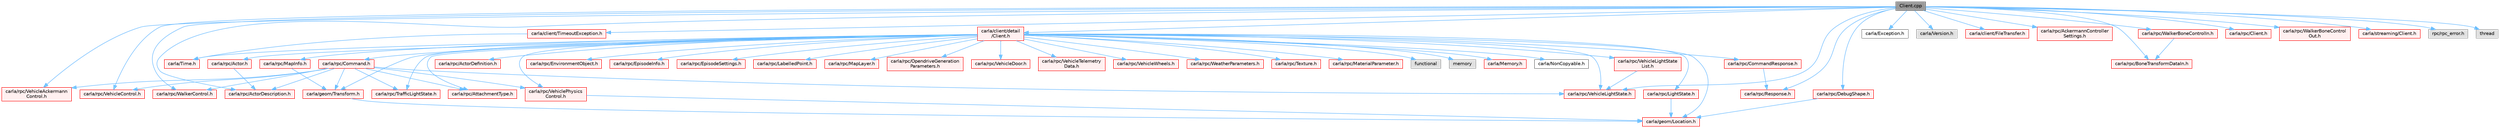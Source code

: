 digraph "Client.cpp"
{
 // INTERACTIVE_SVG=YES
 // LATEX_PDF_SIZE
  bgcolor="transparent";
  edge [fontname=Helvetica,fontsize=10,labelfontname=Helvetica,labelfontsize=10];
  node [fontname=Helvetica,fontsize=10,shape=box,height=0.2,width=0.4];
  Node1 [id="Node000001",label="Client.cpp",height=0.2,width=0.4,color="gray40", fillcolor="grey60", style="filled", fontcolor="black",tooltip=" "];
  Node1 -> Node2 [id="edge1_Node000001_Node000002",color="steelblue1",style="solid",tooltip=" "];
  Node2 [id="Node000002",label="carla/client/detail\l/Client.h",height=0.2,width=0.4,color="red", fillcolor="#FFF0F0", style="filled",URL="$df/d8b/client_2detail_2Client_8h.html",tooltip=" "];
  Node2 -> Node3 [id="edge2_Node000002_Node000003",color="steelblue1",style="solid",tooltip=" "];
  Node3 [id="Node000003",label="carla/Memory.h",height=0.2,width=0.4,color="red", fillcolor="#FFF0F0", style="filled",URL="$de/d5c/Memory_8h.html",tooltip=" "];
  Node2 -> Node8 [id="edge3_Node000002_Node000008",color="steelblue1",style="solid",tooltip=" "];
  Node8 [id="Node000008",label="carla/NonCopyable.h",height=0.2,width=0.4,color="grey40", fillcolor="white", style="filled",URL="$d4/dd8/LibCarla_2source_2carla_2NonCopyable_8h.html",tooltip=" "];
  Node2 -> Node9 [id="edge4_Node000002_Node000009",color="steelblue1",style="solid",tooltip=" "];
  Node9 [id="Node000009",label="carla/Time.h",height=0.2,width=0.4,color="red", fillcolor="#FFF0F0", style="filled",URL="$d2/d33/Time_8h.html",tooltip=" "];
  Node2 -> Node16 [id="edge5_Node000002_Node000016",color="steelblue1",style="solid",tooltip=" "];
  Node16 [id="Node000016",label="carla/geom/Transform.h",height=0.2,width=0.4,color="red", fillcolor="#FFF0F0", style="filled",URL="$de/d17/geom_2Transform_8h.html",tooltip=" "];
  Node16 -> Node28 [id="edge6_Node000016_Node000028",color="steelblue1",style="solid",tooltip=" "];
  Node28 [id="Node000028",label="carla/geom/Location.h",height=0.2,width=0.4,color="red", fillcolor="#FFF0F0", style="filled",URL="$d9/d8b/geom_2Location_8h.html",tooltip=" "];
  Node2 -> Node28 [id="edge7_Node000002_Node000028",color="steelblue1",style="solid",tooltip=" "];
  Node2 -> Node44 [id="edge8_Node000002_Node000044",color="steelblue1",style="solid",tooltip=" "];
  Node44 [id="Node000044",label="carla/rpc/Actor.h",height=0.2,width=0.4,color="red", fillcolor="#FFF0F0", style="filled",URL="$d8/d73/rpc_2Actor_8h.html",tooltip=" "];
  Node44 -> Node49 [id="edge9_Node000044_Node000049",color="steelblue1",style="solid",tooltip=" "];
  Node49 [id="Node000049",label="carla/rpc/ActorDescription.h",height=0.2,width=0.4,color="red", fillcolor="#FFF0F0", style="filled",URL="$d9/db9/LibCarla_2source_2carla_2rpc_2ActorDescription_8h.html",tooltip=" "];
  Node2 -> Node62 [id="edge10_Node000002_Node000062",color="steelblue1",style="solid",tooltip=" "];
  Node62 [id="Node000062",label="carla/rpc/ActorDefinition.h",height=0.2,width=0.4,color="red", fillcolor="#FFF0F0", style="filled",URL="$d9/dd9/LibCarla_2source_2carla_2rpc_2ActorDefinition_8h.html",tooltip=" "];
  Node2 -> Node63 [id="edge11_Node000002_Node000063",color="steelblue1",style="solid",tooltip=" "];
  Node63 [id="Node000063",label="carla/rpc/AttachmentType.h",height=0.2,width=0.4,color="red", fillcolor="#FFF0F0", style="filled",URL="$d9/df7/AttachmentType_8h.html",tooltip=" "];
  Node2 -> Node64 [id="edge12_Node000002_Node000064",color="steelblue1",style="solid",tooltip=" "];
  Node64 [id="Node000064",label="carla/rpc/Command.h",height=0.2,width=0.4,color="red", fillcolor="#FFF0F0", style="filled",URL="$d1/d55/Command_8h.html",tooltip=" "];
  Node64 -> Node16 [id="edge13_Node000064_Node000016",color="steelblue1",style="solid",tooltip=" "];
  Node64 -> Node49 [id="edge14_Node000064_Node000049",color="steelblue1",style="solid",tooltip=" "];
  Node64 -> Node63 [id="edge15_Node000064_Node000063",color="steelblue1",style="solid",tooltip=" "];
  Node64 -> Node69 [id="edge16_Node000064_Node000069",color="steelblue1",style="solid",tooltip=" "];
  Node69 [id="Node000069",label="carla/rpc/TrafficLightState.h",height=0.2,width=0.4,color="red", fillcolor="#FFF0F0", style="filled",URL="$d1/d16/LibCarla_2source_2carla_2rpc_2TrafficLightState_8h.html",tooltip=" "];
  Node64 -> Node70 [id="edge17_Node000064_Node000070",color="steelblue1",style="solid",tooltip=" "];
  Node70 [id="Node000070",label="carla/rpc/VehicleAckermann\lControl.h",height=0.2,width=0.4,color="red", fillcolor="#FFF0F0", style="filled",URL="$dc/def/LibCarla_2source_2carla_2rpc_2VehicleAckermannControl_8h.html",tooltip=" "];
  Node64 -> Node73 [id="edge18_Node000064_Node000073",color="steelblue1",style="solid",tooltip=" "];
  Node73 [id="Node000073",label="carla/rpc/VehicleControl.h",height=0.2,width=0.4,color="red", fillcolor="#FFF0F0", style="filled",URL="$dd/d28/LibCarla_2source_2carla_2rpc_2VehicleControl_8h.html",tooltip=" "];
  Node64 -> Node76 [id="edge19_Node000064_Node000076",color="steelblue1",style="solid",tooltip=" "];
  Node76 [id="Node000076",label="carla/rpc/VehiclePhysics\lControl.h",height=0.2,width=0.4,color="red", fillcolor="#FFF0F0", style="filled",URL="$d1/d8e/LibCarla_2source_2carla_2rpc_2VehiclePhysicsControl_8h.html",tooltip=" "];
  Node76 -> Node28 [id="edge20_Node000076_Node000028",color="steelblue1",style="solid",tooltip=" "];
  Node64 -> Node84 [id="edge21_Node000064_Node000084",color="steelblue1",style="solid",tooltip=" "];
  Node84 [id="Node000084",label="carla/rpc/VehicleLightState.h",height=0.2,width=0.4,color="red", fillcolor="#FFF0F0", style="filled",URL="$d8/d64/LibCarla_2source_2carla_2rpc_2VehicleLightState_8h.html",tooltip=" "];
  Node64 -> Node87 [id="edge22_Node000064_Node000087",color="steelblue1",style="solid",tooltip=" "];
  Node87 [id="Node000087",label="carla/rpc/WalkerControl.h",height=0.2,width=0.4,color="red", fillcolor="#FFF0F0", style="filled",URL="$dd/db3/LibCarla_2source_2carla_2rpc_2WalkerControl_8h.html",tooltip=" "];
  Node2 -> Node90 [id="edge23_Node000002_Node000090",color="steelblue1",style="solid",tooltip=" "];
  Node90 [id="Node000090",label="carla/rpc/CommandResponse.h",height=0.2,width=0.4,color="red", fillcolor="#FFF0F0", style="filled",URL="$d8/dc1/CommandResponse_8h.html",tooltip=" "];
  Node90 -> Node91 [id="edge24_Node000090_Node000091",color="steelblue1",style="solid",tooltip=" "];
  Node91 [id="Node000091",label="carla/rpc/Response.h",height=0.2,width=0.4,color="red", fillcolor="#FFF0F0", style="filled",URL="$df/d3f/Response_8h.html",tooltip=" "];
  Node2 -> Node92 [id="edge25_Node000002_Node000092",color="steelblue1",style="solid",tooltip=" "];
  Node92 [id="Node000092",label="carla/rpc/EnvironmentObject.h",height=0.2,width=0.4,color="red", fillcolor="#FFF0F0", style="filled",URL="$de/d10/LibCarla_2source_2carla_2rpc_2EnvironmentObject_8h.html",tooltip=" "];
  Node2 -> Node95 [id="edge26_Node000002_Node000095",color="steelblue1",style="solid",tooltip=" "];
  Node95 [id="Node000095",label="carla/rpc/EpisodeInfo.h",height=0.2,width=0.4,color="red", fillcolor="#FFF0F0", style="filled",URL="$d2/d1c/EpisodeInfo_8h.html",tooltip=" "];
  Node2 -> Node96 [id="edge27_Node000002_Node000096",color="steelblue1",style="solid",tooltip=" "];
  Node96 [id="Node000096",label="carla/rpc/EpisodeSettings.h",height=0.2,width=0.4,color="red", fillcolor="#FFF0F0", style="filled",URL="$db/df7/LibCarla_2source_2carla_2rpc_2EpisodeSettings_8h.html",tooltip=" "];
  Node2 -> Node99 [id="edge28_Node000002_Node000099",color="steelblue1",style="solid",tooltip=" "];
  Node99 [id="Node000099",label="carla/rpc/LabelledPoint.h",height=0.2,width=0.4,color="red", fillcolor="#FFF0F0", style="filled",URL="$d2/dd4/LabelledPoint_8h.html",tooltip=" "];
  Node2 -> Node101 [id="edge29_Node000002_Node000101",color="steelblue1",style="solid",tooltip=" "];
  Node101 [id="Node000101",label="carla/rpc/LightState.h",height=0.2,width=0.4,color="red", fillcolor="#FFF0F0", style="filled",URL="$d4/daf/rpc_2LightState_8h.html",tooltip=" "];
  Node101 -> Node28 [id="edge30_Node000101_Node000028",color="steelblue1",style="solid",tooltip=" "];
  Node2 -> Node104 [id="edge31_Node000002_Node000104",color="steelblue1",style="solid",tooltip=" "];
  Node104 [id="Node000104",label="carla/rpc/MapInfo.h",height=0.2,width=0.4,color="red", fillcolor="#FFF0F0", style="filled",URL="$d8/d5a/MapInfo_8h.html",tooltip=" "];
  Node104 -> Node16 [id="edge32_Node000104_Node000016",color="steelblue1",style="solid",tooltip=" "];
  Node2 -> Node105 [id="edge33_Node000002_Node000105",color="steelblue1",style="solid",tooltip=" "];
  Node105 [id="Node000105",label="carla/rpc/MapLayer.h",height=0.2,width=0.4,color="red", fillcolor="#FFF0F0", style="filled",URL="$d0/dc2/MapLayer_8h.html",tooltip=" "];
  Node2 -> Node106 [id="edge34_Node000002_Node000106",color="steelblue1",style="solid",tooltip=" "];
  Node106 [id="Node000106",label="carla/rpc/OpendriveGeneration\lParameters.h",height=0.2,width=0.4,color="red", fillcolor="#FFF0F0", style="filled",URL="$d9/d3b/OpendriveGenerationParameters_8h.html",tooltip=" "];
  Node2 -> Node69 [id="edge35_Node000002_Node000069",color="steelblue1",style="solid",tooltip=" "];
  Node2 -> Node107 [id="edge36_Node000002_Node000107",color="steelblue1",style="solid",tooltip=" "];
  Node107 [id="Node000107",label="carla/rpc/VehicleDoor.h",height=0.2,width=0.4,color="red", fillcolor="#FFF0F0", style="filled",URL="$da/dc3/VehicleDoor_8h.html",tooltip=" "];
  Node2 -> Node108 [id="edge37_Node000002_Node000108",color="steelblue1",style="solid",tooltip=" "];
  Node108 [id="Node000108",label="carla/rpc/VehicleLightState\lList.h",height=0.2,width=0.4,color="red", fillcolor="#FFF0F0", style="filled",URL="$d8/d09/VehicleLightStateList_8h.html",tooltip=" "];
  Node108 -> Node84 [id="edge38_Node000108_Node000084",color="steelblue1",style="solid",tooltip=" "];
  Node2 -> Node84 [id="edge39_Node000002_Node000084",color="steelblue1",style="solid",tooltip=" "];
  Node2 -> Node76 [id="edge40_Node000002_Node000076",color="steelblue1",style="solid",tooltip=" "];
  Node2 -> Node109 [id="edge41_Node000002_Node000109",color="steelblue1",style="solid",tooltip=" "];
  Node109 [id="Node000109",label="carla/rpc/VehicleTelemetry\lData.h",height=0.2,width=0.4,color="red", fillcolor="#FFF0F0", style="filled",URL="$d3/d90/LibCarla_2source_2carla_2rpc_2VehicleTelemetryData_8h.html",tooltip=" "];
  Node2 -> Node111 [id="edge42_Node000002_Node000111",color="steelblue1",style="solid",tooltip=" "];
  Node111 [id="Node000111",label="carla/rpc/VehicleWheels.h",height=0.2,width=0.4,color="red", fillcolor="#FFF0F0", style="filled",URL="$d2/d02/VehicleWheels_8h.html",tooltip=" "];
  Node2 -> Node112 [id="edge43_Node000002_Node000112",color="steelblue1",style="solid",tooltip=" "];
  Node112 [id="Node000112",label="carla/rpc/WeatherParameters.h",height=0.2,width=0.4,color="red", fillcolor="#FFF0F0", style="filled",URL="$da/d0c/LibCarla_2source_2carla_2rpc_2WeatherParameters_8h.html",tooltip=" "];
  Node2 -> Node115 [id="edge44_Node000002_Node000115",color="steelblue1",style="solid",tooltip=" "];
  Node115 [id="Node000115",label="carla/rpc/Texture.h",height=0.2,width=0.4,color="red", fillcolor="#FFF0F0", style="filled",URL="$d9/dbf/Texture_8h.html",tooltip=" "];
  Node2 -> Node118 [id="edge45_Node000002_Node000118",color="steelblue1",style="solid",tooltip=" "];
  Node118 [id="Node000118",label="carla/rpc/MaterialParameter.h",height=0.2,width=0.4,color="red", fillcolor="#FFF0F0", style="filled",URL="$d7/d10/MaterialParameter_8h.html",tooltip=" "];
  Node2 -> Node119 [id="edge46_Node000002_Node000119",color="steelblue1",style="solid",tooltip=" "];
  Node119 [id="Node000119",label="functional",height=0.2,width=0.4,color="grey60", fillcolor="#E0E0E0", style="filled",tooltip=" "];
  Node2 -> Node25 [id="edge47_Node000002_Node000025",color="steelblue1",style="solid",tooltip=" "];
  Node25 [id="Node000025",label="memory",height=0.2,width=0.4,color="grey60", fillcolor="#E0E0E0", style="filled",tooltip=" "];
  Node1 -> Node11 [id="edge48_Node000001_Node000011",color="steelblue1",style="solid",tooltip=" "];
  Node11 [id="Node000011",label="carla/Exception.h",height=0.2,width=0.4,color="grey40", fillcolor="white", style="filled",URL="$d8/d8a/Exception_8h.html",tooltip=" "];
  Node1 -> Node120 [id="edge49_Node000001_Node000120",color="steelblue1",style="solid",tooltip=" "];
  Node120 [id="Node000120",label="carla/Version.h",height=0.2,width=0.4,color="grey60", fillcolor="#E0E0E0", style="filled",tooltip=" "];
  Node1 -> Node121 [id="edge50_Node000001_Node000121",color="steelblue1",style="solid",tooltip=" "];
  Node121 [id="Node000121",label="carla/client/FileTransfer.h",height=0.2,width=0.4,color="red", fillcolor="#FFF0F0", style="filled",URL="$d1/d36/FileTransfer_8h.html",tooltip=" "];
  Node1 -> Node125 [id="edge51_Node000001_Node000125",color="steelblue1",style="solid",tooltip=" "];
  Node125 [id="Node000125",label="carla/client/TimeoutException.h",height=0.2,width=0.4,color="red", fillcolor="#FFF0F0", style="filled",URL="$d1/d94/TimeoutException_8h.html",tooltip=" "];
  Node125 -> Node9 [id="edge52_Node000125_Node000009",color="steelblue1",style="solid",tooltip=" "];
  Node1 -> Node126 [id="edge53_Node000001_Node000126",color="steelblue1",style="solid",tooltip=" "];
  Node126 [id="Node000126",label="carla/rpc/AckermannController\lSettings.h",height=0.2,width=0.4,color="red", fillcolor="#FFF0F0", style="filled",URL="$d0/d10/LibCarla_2source_2carla_2rpc_2AckermannControllerSettings_8h.html",tooltip=" "];
  Node1 -> Node49 [id="edge54_Node000001_Node000049",color="steelblue1",style="solid",tooltip=" "];
  Node1 -> Node129 [id="edge55_Node000001_Node000129",color="steelblue1",style="solid",tooltip=" "];
  Node129 [id="Node000129",label="carla/rpc/BoneTransformDataIn.h",height=0.2,width=0.4,color="red", fillcolor="#FFF0F0", style="filled",URL="$d4/db9/BoneTransformDataIn_8h.html",tooltip=" "];
  Node1 -> Node130 [id="edge56_Node000001_Node000130",color="steelblue1",style="solid",tooltip=" "];
  Node130 [id="Node000130",label="carla/rpc/Client.h",height=0.2,width=0.4,color="red", fillcolor="#FFF0F0", style="filled",URL="$dc/dac/rpc_2Client_8h.html",tooltip=" "];
  Node1 -> Node133 [id="edge57_Node000001_Node000133",color="steelblue1",style="solid",tooltip=" "];
  Node133 [id="Node000133",label="carla/rpc/DebugShape.h",height=0.2,width=0.4,color="red", fillcolor="#FFF0F0", style="filled",URL="$dd/dd3/DebugShape_8h.html",tooltip=" "];
  Node133 -> Node28 [id="edge58_Node000133_Node000028",color="steelblue1",style="solid",tooltip=" "];
  Node1 -> Node91 [id="edge59_Node000001_Node000091",color="steelblue1",style="solid",tooltip=" "];
  Node1 -> Node70 [id="edge60_Node000001_Node000070",color="steelblue1",style="solid",tooltip=" "];
  Node1 -> Node73 [id="edge61_Node000001_Node000073",color="steelblue1",style="solid",tooltip=" "];
  Node1 -> Node84 [id="edge62_Node000001_Node000084",color="steelblue1",style="solid",tooltip=" "];
  Node1 -> Node134 [id="edge63_Node000001_Node000134",color="steelblue1",style="solid",tooltip=" "];
  Node134 [id="Node000134",label="carla/rpc/WalkerBoneControlIn.h",height=0.2,width=0.4,color="red", fillcolor="#FFF0F0", style="filled",URL="$d8/db7/LibCarla_2source_2carla_2rpc_2WalkerBoneControlIn_8h.html",tooltip=" "];
  Node134 -> Node129 [id="edge64_Node000134_Node000129",color="steelblue1",style="solid",tooltip=" "];
  Node1 -> Node137 [id="edge65_Node000001_Node000137",color="steelblue1",style="solid",tooltip=" "];
  Node137 [id="Node000137",label="carla/rpc/WalkerBoneControl\lOut.h",height=0.2,width=0.4,color="red", fillcolor="#FFF0F0", style="filled",URL="$d8/db4/LibCarla_2source_2carla_2rpc_2WalkerBoneControlOut_8h.html",tooltip=" "];
  Node1 -> Node87 [id="edge66_Node000001_Node000087",color="steelblue1",style="solid",tooltip=" "];
  Node1 -> Node141 [id="edge67_Node000001_Node000141",color="steelblue1",style="solid",tooltip=" "];
  Node141 [id="Node000141",label="carla/streaming/Client.h",height=0.2,width=0.4,color="red", fillcolor="#FFF0F0", style="filled",URL="$dc/d68/streaming_2Client_8h.html",tooltip=" "];
  Node1 -> Node162 [id="edge68_Node000001_Node000162",color="steelblue1",style="solid",tooltip=" "];
  Node162 [id="Node000162",label="rpc/rpc_error.h",height=0.2,width=0.4,color="grey60", fillcolor="#E0E0E0", style="filled",tooltip=" "];
  Node1 -> Node145 [id="edge69_Node000001_Node000145",color="steelblue1",style="solid",tooltip=" "];
  Node145 [id="Node000145",label="thread",height=0.2,width=0.4,color="grey60", fillcolor="#E0E0E0", style="filled",tooltip=" "];
}
